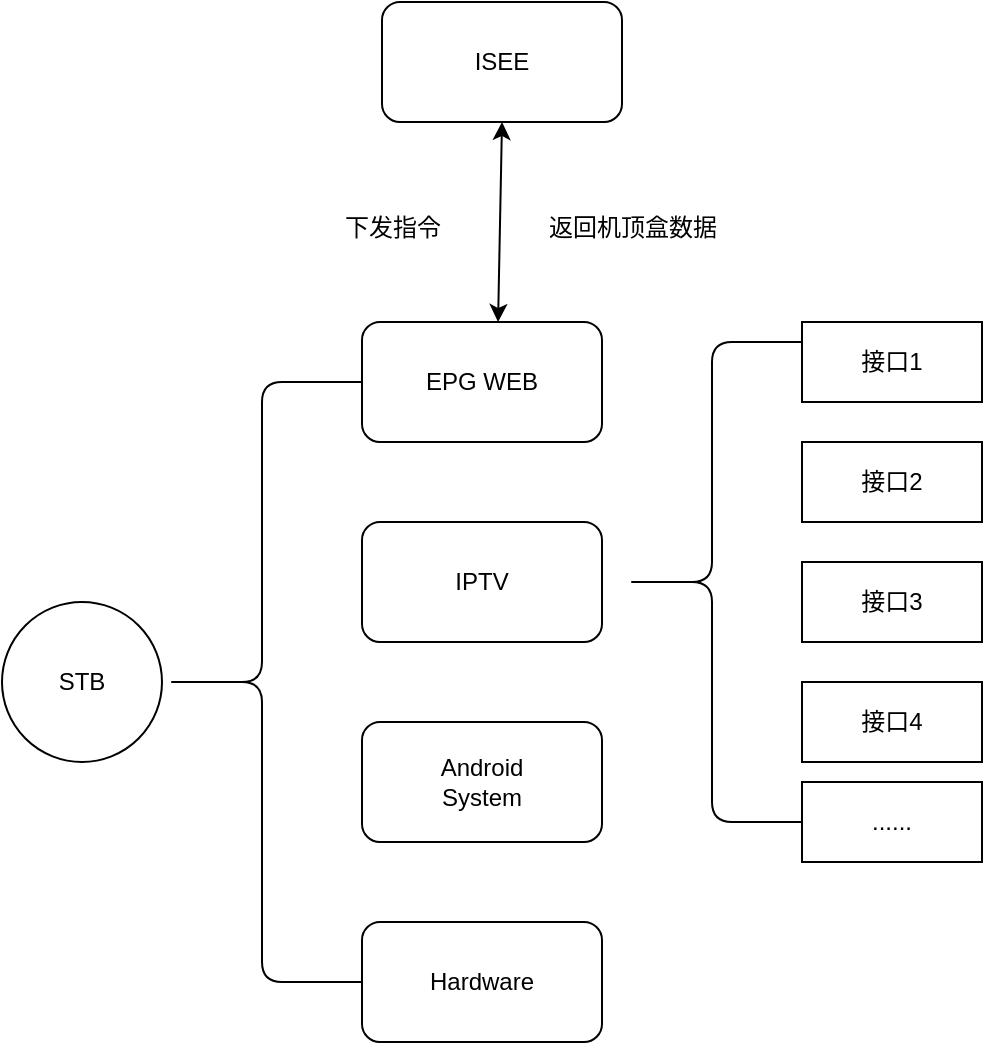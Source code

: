<mxfile version="21.2.9" type="github">
  <diagram name="第 1 页" id="mvTA2c-pQ5-hZbuRdc7I">
    <mxGraphModel dx="1372" dy="804" grid="1" gridSize="10" guides="1" tooltips="1" connect="1" arrows="1" fold="1" page="1" pageScale="1" pageWidth="827" pageHeight="1169" math="0" shadow="0">
      <root>
        <mxCell id="0" />
        <mxCell id="1" parent="0" />
        <mxCell id="tdKVxmr-rxKzVv6_dL9R-1" value="STB" style="ellipse;whiteSpace=wrap;html=1;aspect=fixed;" vertex="1" parent="1">
          <mxGeometry x="60" y="350" width="80" height="80" as="geometry" />
        </mxCell>
        <mxCell id="tdKVxmr-rxKzVv6_dL9R-2" value="EPG WEB" style="rounded=1;whiteSpace=wrap;html=1;" vertex="1" parent="1">
          <mxGeometry x="240" y="210" width="120" height="60" as="geometry" />
        </mxCell>
        <mxCell id="tdKVxmr-rxKzVv6_dL9R-3" value="IPTV" style="rounded=1;whiteSpace=wrap;html=1;" vertex="1" parent="1">
          <mxGeometry x="240" y="310" width="120" height="60" as="geometry" />
        </mxCell>
        <mxCell id="tdKVxmr-rxKzVv6_dL9R-4" value="Android&lt;br&gt;System" style="rounded=1;whiteSpace=wrap;html=1;" vertex="1" parent="1">
          <mxGeometry x="240" y="410" width="120" height="60" as="geometry" />
        </mxCell>
        <mxCell id="tdKVxmr-rxKzVv6_dL9R-5" value="Hardware" style="rounded=1;whiteSpace=wrap;html=1;" vertex="1" parent="1">
          <mxGeometry x="240" y="510" width="120" height="60" as="geometry" />
        </mxCell>
        <mxCell id="tdKVxmr-rxKzVv6_dL9R-6" value="接口2" style="rounded=0;whiteSpace=wrap;html=1;" vertex="1" parent="1">
          <mxGeometry x="460" y="270" width="90" height="40" as="geometry" />
        </mxCell>
        <mxCell id="tdKVxmr-rxKzVv6_dL9R-7" value="接口1" style="rounded=0;whiteSpace=wrap;html=1;" vertex="1" parent="1">
          <mxGeometry x="460" y="210" width="90" height="40" as="geometry" />
        </mxCell>
        <mxCell id="tdKVxmr-rxKzVv6_dL9R-8" value="接口4" style="rounded=0;whiteSpace=wrap;html=1;" vertex="1" parent="1">
          <mxGeometry x="460" y="390" width="90" height="40" as="geometry" />
        </mxCell>
        <mxCell id="tdKVxmr-rxKzVv6_dL9R-9" value="接口3" style="rounded=0;whiteSpace=wrap;html=1;" vertex="1" parent="1">
          <mxGeometry x="460" y="330" width="90" height="40" as="geometry" />
        </mxCell>
        <mxCell id="tdKVxmr-rxKzVv6_dL9R-10" value="......" style="rounded=0;whiteSpace=wrap;html=1;" vertex="1" parent="1">
          <mxGeometry x="460" y="440" width="90" height="40" as="geometry" />
        </mxCell>
        <mxCell id="tdKVxmr-rxKzVv6_dL9R-11" value="" style="shape=curlyBracket;whiteSpace=wrap;html=1;rounded=1;labelPosition=left;verticalLabelPosition=middle;align=right;verticalAlign=middle;" vertex="1" parent="1">
          <mxGeometry x="370" y="220" width="90" height="240" as="geometry" />
        </mxCell>
        <mxCell id="tdKVxmr-rxKzVv6_dL9R-12" value="" style="shape=curlyBracket;whiteSpace=wrap;html=1;rounded=1;labelPosition=left;verticalLabelPosition=middle;align=right;verticalAlign=middle;" vertex="1" parent="1">
          <mxGeometry x="140" y="240" width="100" height="300" as="geometry" />
        </mxCell>
        <mxCell id="tdKVxmr-rxKzVv6_dL9R-13" value="ISEE" style="rounded=1;whiteSpace=wrap;html=1;" vertex="1" parent="1">
          <mxGeometry x="250" y="50" width="120" height="60" as="geometry" />
        </mxCell>
        <mxCell id="tdKVxmr-rxKzVv6_dL9R-33" value="返回机顶盒数据" style="text;html=1;align=center;verticalAlign=middle;resizable=0;points=[];autosize=1;strokeColor=none;fillColor=none;" vertex="1" parent="1">
          <mxGeometry x="320" y="148" width="110" height="30" as="geometry" />
        </mxCell>
        <mxCell id="tdKVxmr-rxKzVv6_dL9R-34" value="" style="endArrow=classic;startArrow=classic;html=1;rounded=0;exitX=0.567;exitY=0;exitDx=0;exitDy=0;exitPerimeter=0;" edge="1" parent="1" source="tdKVxmr-rxKzVv6_dL9R-2">
          <mxGeometry width="50" height="50" relative="1" as="geometry">
            <mxPoint x="260" y="160" as="sourcePoint" />
            <mxPoint x="310" y="110" as="targetPoint" />
          </mxGeometry>
        </mxCell>
        <mxCell id="tdKVxmr-rxKzVv6_dL9R-35" value="下发指令" style="text;html=1;align=center;verticalAlign=middle;resizable=0;points=[];autosize=1;strokeColor=none;fillColor=none;" vertex="1" parent="1">
          <mxGeometry x="220" y="148" width="70" height="30" as="geometry" />
        </mxCell>
      </root>
    </mxGraphModel>
  </diagram>
</mxfile>
